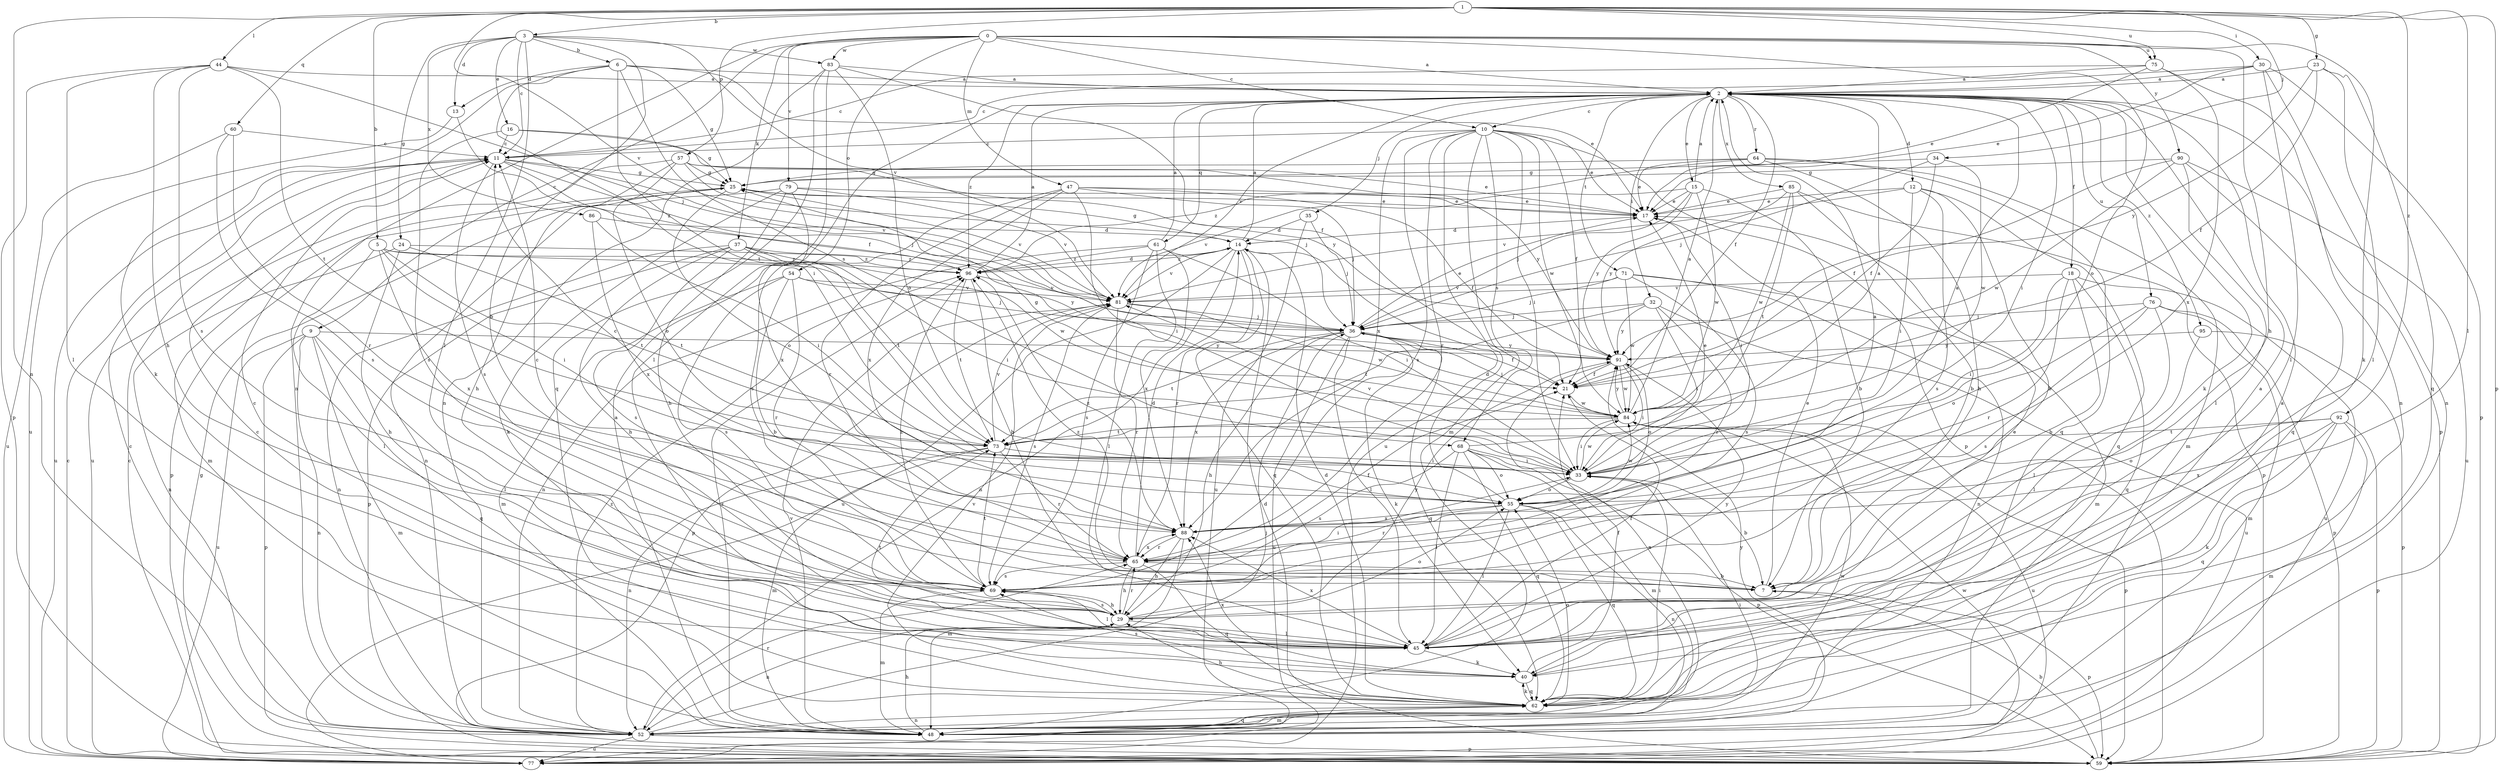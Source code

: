 strict digraph  {
0;
1;
2;
3;
5;
6;
7;
9;
10;
11;
12;
13;
14;
15;
16;
17;
18;
21;
23;
24;
25;
29;
30;
32;
33;
34;
35;
36;
37;
40;
44;
45;
47;
48;
52;
54;
55;
57;
59;
60;
61;
62;
64;
65;
68;
69;
71;
73;
75;
76;
77;
79;
81;
83;
84;
85;
86;
88;
90;
91;
92;
95;
96;
0 -> 2  [label=a];
0 -> 9  [label=c];
0 -> 10  [label=c];
0 -> 29  [label=h];
0 -> 37  [label=k];
0 -> 40  [label=k];
0 -> 47  [label=m];
0 -> 52  [label=n];
0 -> 54  [label=o];
0 -> 55  [label=o];
0 -> 75  [label=u];
0 -> 79  [label=v];
0 -> 83  [label=w];
0 -> 90  [label=y];
1 -> 3  [label=b];
1 -> 5  [label=b];
1 -> 23  [label=g];
1 -> 30  [label=i];
1 -> 34  [label=j];
1 -> 44  [label=l];
1 -> 45  [label=l];
1 -> 52  [label=n];
1 -> 57  [label=p];
1 -> 59  [label=p];
1 -> 60  [label=q];
1 -> 75  [label=u];
1 -> 81  [label=v];
1 -> 92  [label=z];
2 -> 10  [label=c];
2 -> 12  [label=d];
2 -> 15  [label=e];
2 -> 18  [label=f];
2 -> 21  [label=f];
2 -> 32  [label=i];
2 -> 33  [label=i];
2 -> 35  [label=j];
2 -> 40  [label=k];
2 -> 59  [label=p];
2 -> 61  [label=q];
2 -> 64  [label=r];
2 -> 71  [label=t];
2 -> 76  [label=u];
2 -> 81  [label=v];
2 -> 85  [label=x];
2 -> 95  [label=z];
2 -> 96  [label=z];
3 -> 6  [label=b];
3 -> 7  [label=b];
3 -> 11  [label=c];
3 -> 13  [label=d];
3 -> 16  [label=e];
3 -> 24  [label=g];
3 -> 45  [label=l];
3 -> 81  [label=v];
3 -> 83  [label=w];
3 -> 86  [label=x];
5 -> 33  [label=i];
5 -> 45  [label=l];
5 -> 73  [label=t];
5 -> 88  [label=x];
5 -> 91  [label=y];
5 -> 96  [label=z];
6 -> 2  [label=a];
6 -> 13  [label=d];
6 -> 17  [label=e];
6 -> 25  [label=g];
6 -> 33  [label=i];
6 -> 40  [label=k];
6 -> 68  [label=s];
6 -> 73  [label=t];
7 -> 17  [label=e];
7 -> 59  [label=p];
7 -> 96  [label=z];
9 -> 45  [label=l];
9 -> 48  [label=m];
9 -> 52  [label=n];
9 -> 59  [label=p];
9 -> 62  [label=q];
9 -> 77  [label=u];
9 -> 91  [label=y];
10 -> 11  [label=c];
10 -> 17  [label=e];
10 -> 21  [label=f];
10 -> 33  [label=i];
10 -> 48  [label=m];
10 -> 59  [label=p];
10 -> 65  [label=r];
10 -> 68  [label=s];
10 -> 69  [label=s];
10 -> 77  [label=u];
10 -> 84  [label=w];
10 -> 88  [label=x];
11 -> 25  [label=g];
11 -> 36  [label=j];
11 -> 69  [label=s];
11 -> 77  [label=u];
11 -> 81  [label=v];
11 -> 96  [label=z];
12 -> 7  [label=b];
12 -> 17  [label=e];
12 -> 33  [label=i];
12 -> 62  [label=q];
12 -> 69  [label=s];
12 -> 81  [label=v];
13 -> 21  [label=f];
13 -> 77  [label=u];
14 -> 2  [label=a];
14 -> 25  [label=g];
14 -> 52  [label=n];
14 -> 62  [label=q];
14 -> 65  [label=r];
14 -> 77  [label=u];
14 -> 81  [label=v];
14 -> 96  [label=z];
15 -> 2  [label=a];
15 -> 7  [label=b];
15 -> 17  [label=e];
15 -> 36  [label=j];
15 -> 81  [label=v];
15 -> 84  [label=w];
15 -> 91  [label=y];
16 -> 11  [label=c];
16 -> 25  [label=g];
16 -> 69  [label=s];
16 -> 91  [label=y];
17 -> 14  [label=d];
17 -> 33  [label=i];
18 -> 7  [label=b];
18 -> 33  [label=i];
18 -> 62  [label=q];
18 -> 65  [label=r];
18 -> 77  [label=u];
18 -> 81  [label=v];
21 -> 84  [label=w];
23 -> 2  [label=a];
23 -> 21  [label=f];
23 -> 45  [label=l];
23 -> 62  [label=q];
23 -> 91  [label=y];
24 -> 29  [label=h];
24 -> 52  [label=n];
24 -> 73  [label=t];
24 -> 96  [label=z];
25 -> 17  [label=e];
25 -> 48  [label=m];
25 -> 55  [label=o];
25 -> 59  [label=p];
25 -> 81  [label=v];
29 -> 45  [label=l];
29 -> 52  [label=n];
29 -> 55  [label=o];
29 -> 65  [label=r];
29 -> 69  [label=s];
29 -> 91  [label=y];
30 -> 2  [label=a];
30 -> 11  [label=c];
30 -> 17  [label=e];
30 -> 45  [label=l];
30 -> 52  [label=n];
30 -> 59  [label=p];
32 -> 33  [label=i];
32 -> 36  [label=j];
32 -> 65  [label=r];
32 -> 73  [label=t];
32 -> 77  [label=u];
32 -> 91  [label=y];
33 -> 2  [label=a];
33 -> 7  [label=b];
33 -> 17  [label=e];
33 -> 55  [label=o];
33 -> 81  [label=v];
33 -> 84  [label=w];
34 -> 21  [label=f];
34 -> 25  [label=g];
34 -> 36  [label=j];
34 -> 84  [label=w];
35 -> 14  [label=d];
35 -> 36  [label=j];
35 -> 77  [label=u];
36 -> 17  [label=e];
36 -> 21  [label=f];
36 -> 29  [label=h];
36 -> 40  [label=k];
36 -> 45  [label=l];
36 -> 62  [label=q];
36 -> 73  [label=t];
36 -> 77  [label=u];
36 -> 88  [label=x];
36 -> 91  [label=y];
37 -> 29  [label=h];
37 -> 33  [label=i];
37 -> 52  [label=n];
37 -> 59  [label=p];
37 -> 69  [label=s];
37 -> 73  [label=t];
37 -> 84  [label=w];
37 -> 96  [label=z];
40 -> 2  [label=a];
40 -> 21  [label=f];
40 -> 62  [label=q];
40 -> 69  [label=s];
40 -> 88  [label=x];
44 -> 2  [label=a];
44 -> 29  [label=h];
44 -> 36  [label=j];
44 -> 45  [label=l];
44 -> 59  [label=p];
44 -> 69  [label=s];
44 -> 73  [label=t];
45 -> 11  [label=c];
45 -> 17  [label=e];
45 -> 21  [label=f];
45 -> 40  [label=k];
45 -> 73  [label=t];
45 -> 88  [label=x];
45 -> 91  [label=y];
47 -> 17  [label=e];
47 -> 21  [label=f];
47 -> 33  [label=i];
47 -> 36  [label=j];
47 -> 65  [label=r];
47 -> 69  [label=s];
47 -> 88  [label=x];
48 -> 2  [label=a];
48 -> 29  [label=h];
48 -> 62  [label=q];
48 -> 81  [label=v];
48 -> 91  [label=y];
48 -> 96  [label=z];
52 -> 11  [label=c];
52 -> 33  [label=i];
52 -> 36  [label=j];
52 -> 59  [label=p];
52 -> 65  [label=r];
52 -> 77  [label=u];
52 -> 84  [label=w];
52 -> 96  [label=z];
54 -> 7  [label=b];
54 -> 36  [label=j];
54 -> 48  [label=m];
54 -> 65  [label=r];
54 -> 69  [label=s];
54 -> 81  [label=v];
55 -> 11  [label=c];
55 -> 14  [label=d];
55 -> 45  [label=l];
55 -> 52  [label=n];
55 -> 62  [label=q];
55 -> 65  [label=r];
55 -> 84  [label=w];
55 -> 88  [label=x];
57 -> 17  [label=e];
57 -> 25  [label=g];
57 -> 29  [label=h];
57 -> 36  [label=j];
57 -> 55  [label=o];
57 -> 77  [label=u];
57 -> 91  [label=y];
59 -> 7  [label=b];
59 -> 11  [label=c];
59 -> 14  [label=d];
59 -> 25  [label=g];
60 -> 11  [label=c];
60 -> 65  [label=r];
60 -> 69  [label=s];
60 -> 77  [label=u];
61 -> 2  [label=a];
61 -> 33  [label=i];
61 -> 45  [label=l];
61 -> 52  [label=n];
61 -> 69  [label=s];
61 -> 88  [label=x];
61 -> 96  [label=z];
62 -> 2  [label=a];
62 -> 11  [label=c];
62 -> 14  [label=d];
62 -> 29  [label=h];
62 -> 33  [label=i];
62 -> 40  [label=k];
62 -> 48  [label=m];
62 -> 52  [label=n];
62 -> 55  [label=o];
62 -> 81  [label=v];
64 -> 17  [label=e];
64 -> 25  [label=g];
64 -> 29  [label=h];
64 -> 48  [label=m];
64 -> 62  [label=q];
64 -> 96  [label=z];
65 -> 7  [label=b];
65 -> 11  [label=c];
65 -> 14  [label=d];
65 -> 21  [label=f];
65 -> 29  [label=h];
65 -> 62  [label=q];
65 -> 69  [label=s];
65 -> 88  [label=x];
68 -> 2  [label=a];
68 -> 33  [label=i];
68 -> 45  [label=l];
68 -> 48  [label=m];
68 -> 55  [label=o];
68 -> 59  [label=p];
68 -> 62  [label=q];
68 -> 69  [label=s];
69 -> 29  [label=h];
69 -> 33  [label=i];
69 -> 45  [label=l];
69 -> 48  [label=m];
69 -> 73  [label=t];
69 -> 96  [label=z];
71 -> 36  [label=j];
71 -> 48  [label=m];
71 -> 52  [label=n];
71 -> 69  [label=s];
71 -> 81  [label=v];
71 -> 84  [label=w];
73 -> 33  [label=i];
73 -> 48  [label=m];
73 -> 52  [label=n];
73 -> 65  [label=r];
73 -> 81  [label=v];
75 -> 2  [label=a];
75 -> 11  [label=c];
75 -> 17  [label=e];
75 -> 52  [label=n];
75 -> 88  [label=x];
76 -> 36  [label=j];
76 -> 45  [label=l];
76 -> 48  [label=m];
76 -> 55  [label=o];
76 -> 59  [label=p];
76 -> 69  [label=s];
77 -> 11  [label=c];
77 -> 84  [label=w];
79 -> 17  [label=e];
79 -> 29  [label=h];
79 -> 40  [label=k];
79 -> 52  [label=n];
79 -> 81  [label=v];
79 -> 88  [label=x];
81 -> 36  [label=j];
81 -> 59  [label=p];
81 -> 65  [label=r];
81 -> 69  [label=s];
81 -> 84  [label=w];
83 -> 2  [label=a];
83 -> 21  [label=f];
83 -> 45  [label=l];
83 -> 52  [label=n];
83 -> 55  [label=o];
83 -> 62  [label=q];
84 -> 2  [label=a];
84 -> 25  [label=g];
84 -> 33  [label=i];
84 -> 36  [label=j];
84 -> 59  [label=p];
84 -> 73  [label=t];
84 -> 77  [label=u];
84 -> 91  [label=y];
85 -> 7  [label=b];
85 -> 17  [label=e];
85 -> 59  [label=p];
85 -> 73  [label=t];
85 -> 84  [label=w];
85 -> 91  [label=y];
86 -> 14  [label=d];
86 -> 33  [label=i];
86 -> 88  [label=x];
88 -> 2  [label=a];
88 -> 29  [label=h];
88 -> 48  [label=m];
88 -> 65  [label=r];
88 -> 96  [label=z];
90 -> 21  [label=f];
90 -> 25  [label=g];
90 -> 45  [label=l];
90 -> 62  [label=q];
90 -> 77  [label=u];
90 -> 84  [label=w];
91 -> 21  [label=f];
91 -> 33  [label=i];
91 -> 52  [label=n];
91 -> 55  [label=o];
91 -> 84  [label=w];
92 -> 40  [label=k];
92 -> 48  [label=m];
92 -> 55  [label=o];
92 -> 59  [label=p];
92 -> 62  [label=q];
92 -> 73  [label=t];
92 -> 88  [label=x];
95 -> 45  [label=l];
95 -> 59  [label=p];
95 -> 91  [label=y];
96 -> 2  [label=a];
96 -> 7  [label=b];
96 -> 14  [label=d];
96 -> 73  [label=t];
96 -> 81  [label=v];
}
